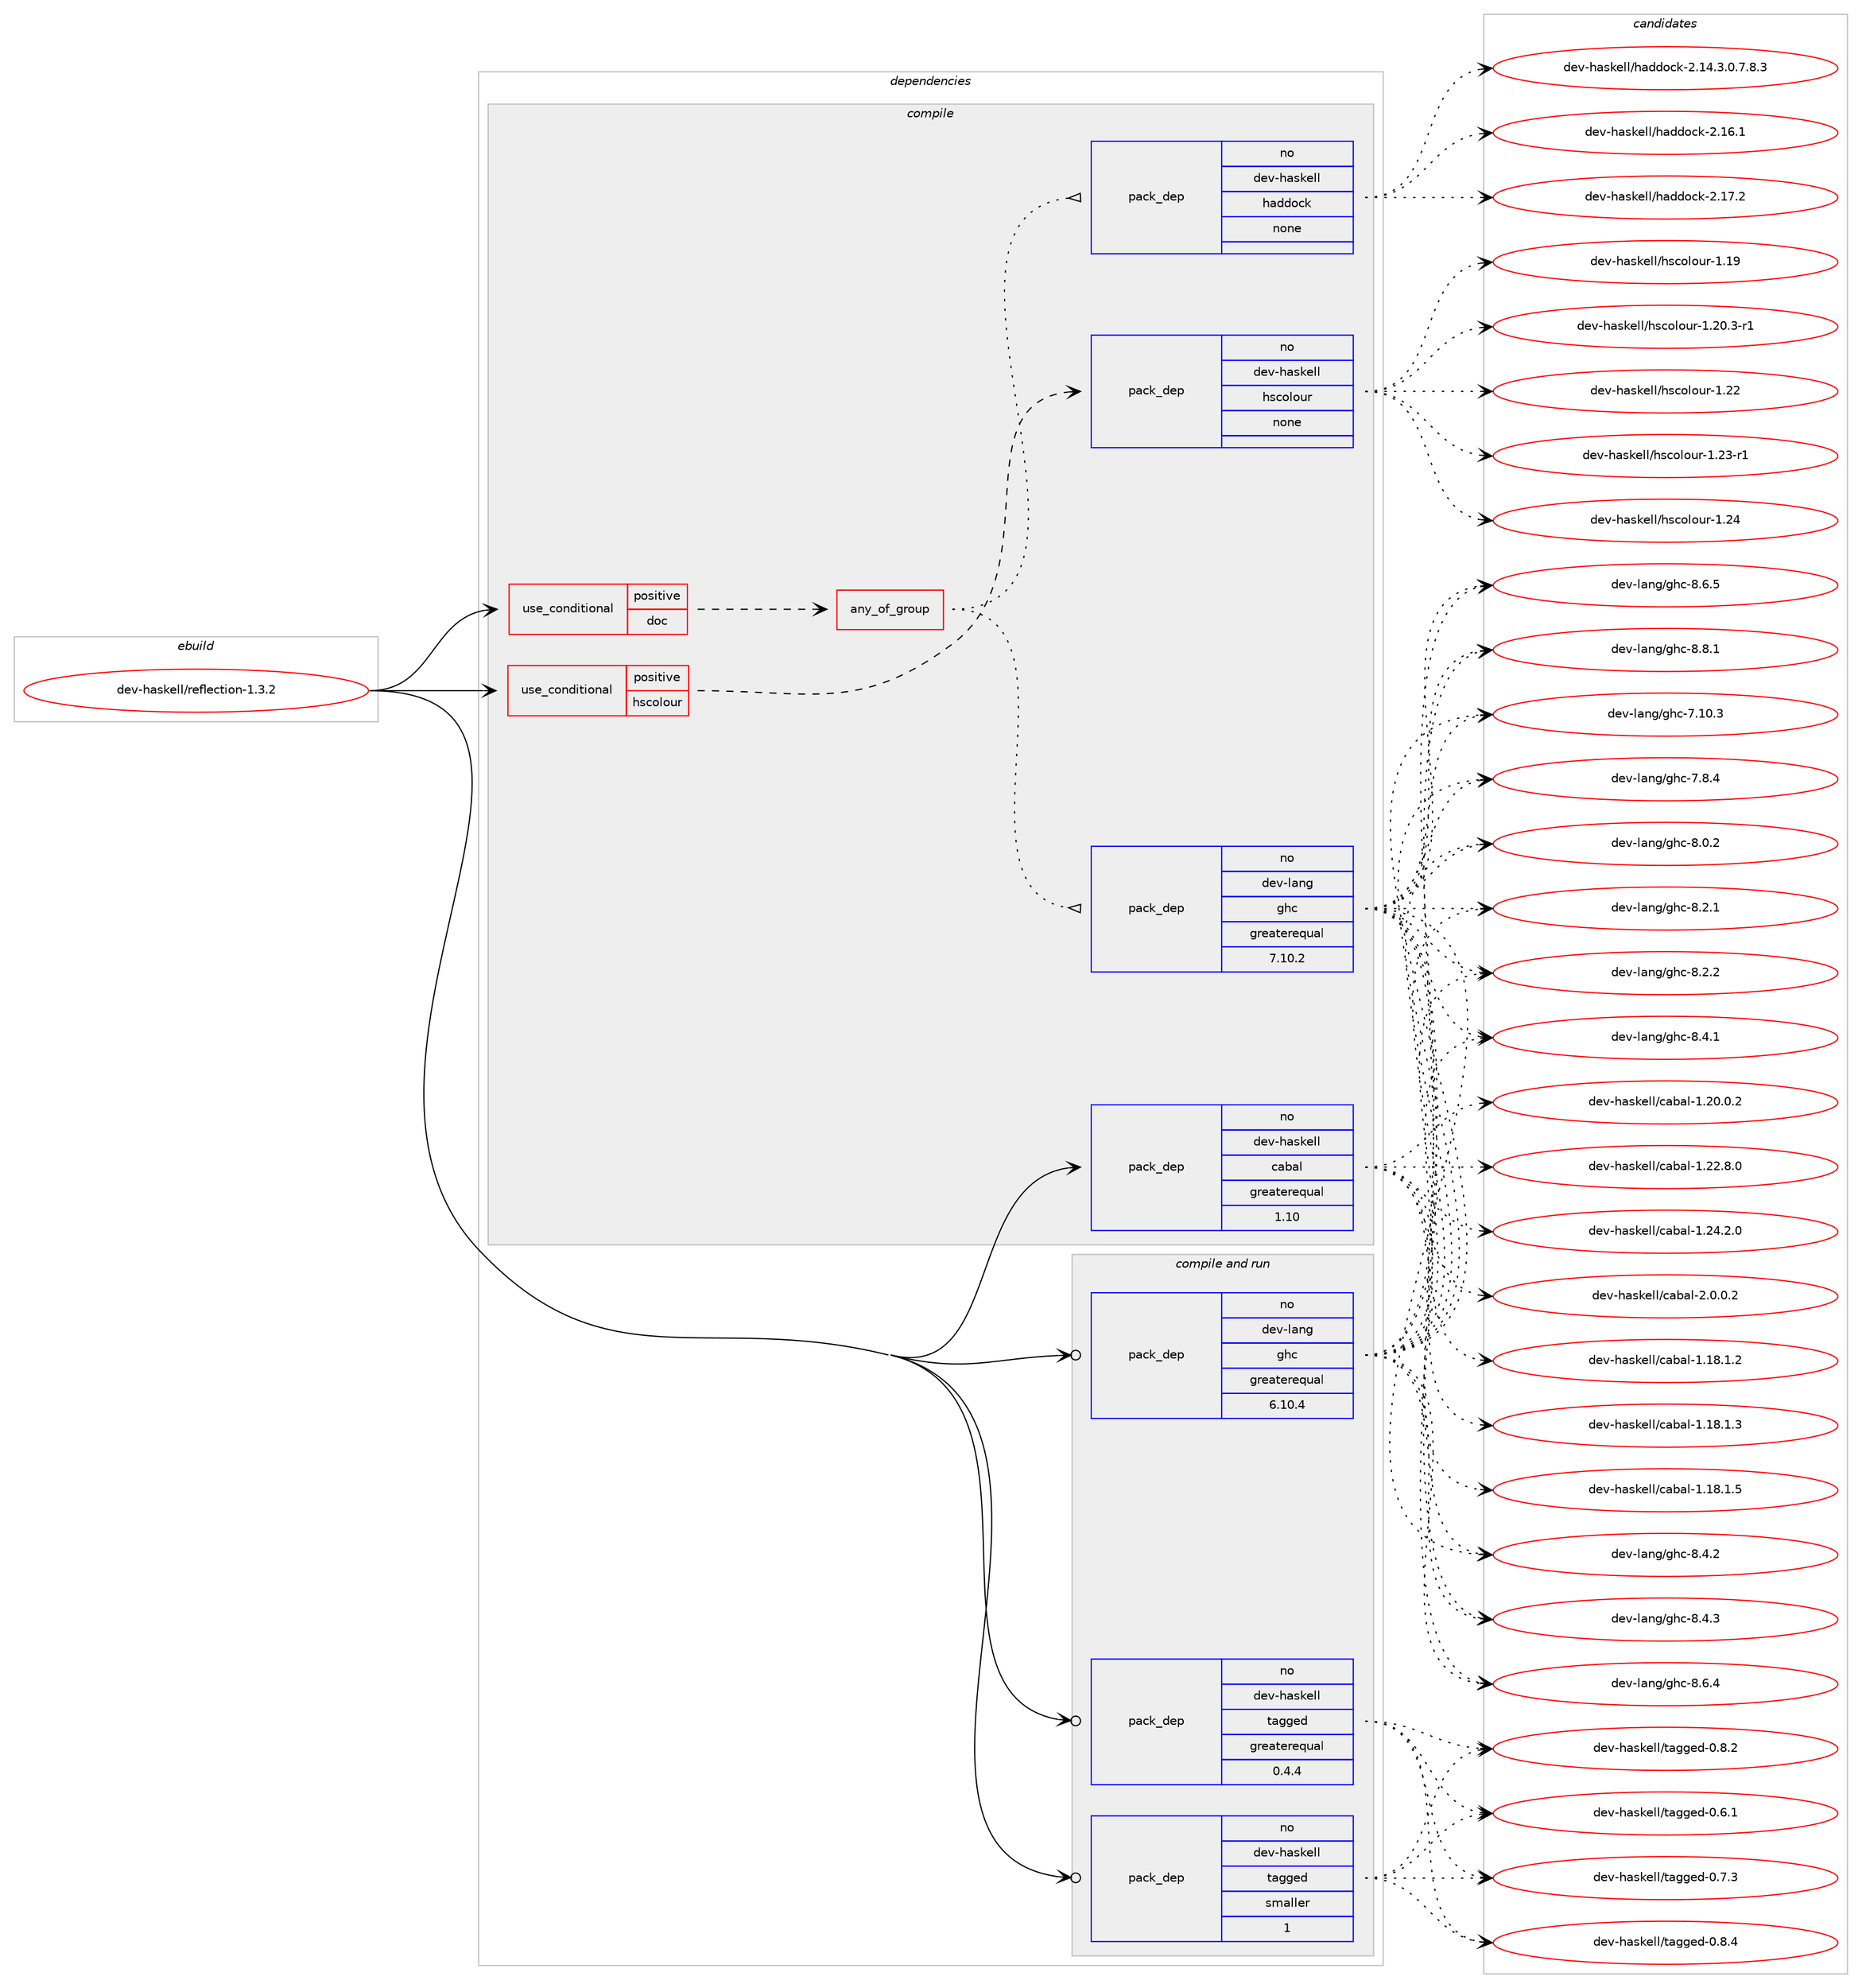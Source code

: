 digraph prolog {

# *************
# Graph options
# *************

newrank=true;
concentrate=true;
compound=true;
graph [rankdir=LR,fontname=Helvetica,fontsize=10,ranksep=1.5];#, ranksep=2.5, nodesep=0.2];
edge  [arrowhead=vee];
node  [fontname=Helvetica,fontsize=10];

# **********
# The ebuild
# **********

subgraph cluster_leftcol {
color=gray;
rank=same;
label=<<i>ebuild</i>>;
id [label="dev-haskell/reflection-1.3.2", color=red, width=4, href="../dev-haskell/reflection-1.3.2.svg"];
}

# ****************
# The dependencies
# ****************

subgraph cluster_midcol {
color=gray;
label=<<i>dependencies</i>>;
subgraph cluster_compile {
fillcolor="#eeeeee";
style=filled;
label=<<i>compile</i>>;
subgraph cond127325 {
dependency542475 [label=<<TABLE BORDER="0" CELLBORDER="1" CELLSPACING="0" CELLPADDING="4"><TR><TD ROWSPAN="3" CELLPADDING="10">use_conditional</TD></TR><TR><TD>positive</TD></TR><TR><TD>doc</TD></TR></TABLE>>, shape=none, color=red];
subgraph any10393 {
dependency542476 [label=<<TABLE BORDER="0" CELLBORDER="1" CELLSPACING="0" CELLPADDING="4"><TR><TD CELLPADDING="10">any_of_group</TD></TR></TABLE>>, shape=none, color=red];subgraph pack404400 {
dependency542477 [label=<<TABLE BORDER="0" CELLBORDER="1" CELLSPACING="0" CELLPADDING="4" WIDTH="220"><TR><TD ROWSPAN="6" CELLPADDING="30">pack_dep</TD></TR><TR><TD WIDTH="110">no</TD></TR><TR><TD>dev-haskell</TD></TR><TR><TD>haddock</TD></TR><TR><TD>none</TD></TR><TR><TD></TD></TR></TABLE>>, shape=none, color=blue];
}
dependency542476:e -> dependency542477:w [weight=20,style="dotted",arrowhead="oinv"];
subgraph pack404401 {
dependency542478 [label=<<TABLE BORDER="0" CELLBORDER="1" CELLSPACING="0" CELLPADDING="4" WIDTH="220"><TR><TD ROWSPAN="6" CELLPADDING="30">pack_dep</TD></TR><TR><TD WIDTH="110">no</TD></TR><TR><TD>dev-lang</TD></TR><TR><TD>ghc</TD></TR><TR><TD>greaterequal</TD></TR><TR><TD>7.10.2</TD></TR></TABLE>>, shape=none, color=blue];
}
dependency542476:e -> dependency542478:w [weight=20,style="dotted",arrowhead="oinv"];
}
dependency542475:e -> dependency542476:w [weight=20,style="dashed",arrowhead="vee"];
}
id:e -> dependency542475:w [weight=20,style="solid",arrowhead="vee"];
subgraph cond127326 {
dependency542479 [label=<<TABLE BORDER="0" CELLBORDER="1" CELLSPACING="0" CELLPADDING="4"><TR><TD ROWSPAN="3" CELLPADDING="10">use_conditional</TD></TR><TR><TD>positive</TD></TR><TR><TD>hscolour</TD></TR></TABLE>>, shape=none, color=red];
subgraph pack404402 {
dependency542480 [label=<<TABLE BORDER="0" CELLBORDER="1" CELLSPACING="0" CELLPADDING="4" WIDTH="220"><TR><TD ROWSPAN="6" CELLPADDING="30">pack_dep</TD></TR><TR><TD WIDTH="110">no</TD></TR><TR><TD>dev-haskell</TD></TR><TR><TD>hscolour</TD></TR><TR><TD>none</TD></TR><TR><TD></TD></TR></TABLE>>, shape=none, color=blue];
}
dependency542479:e -> dependency542480:w [weight=20,style="dashed",arrowhead="vee"];
}
id:e -> dependency542479:w [weight=20,style="solid",arrowhead="vee"];
subgraph pack404403 {
dependency542481 [label=<<TABLE BORDER="0" CELLBORDER="1" CELLSPACING="0" CELLPADDING="4" WIDTH="220"><TR><TD ROWSPAN="6" CELLPADDING="30">pack_dep</TD></TR><TR><TD WIDTH="110">no</TD></TR><TR><TD>dev-haskell</TD></TR><TR><TD>cabal</TD></TR><TR><TD>greaterequal</TD></TR><TR><TD>1.10</TD></TR></TABLE>>, shape=none, color=blue];
}
id:e -> dependency542481:w [weight=20,style="solid",arrowhead="vee"];
}
subgraph cluster_compileandrun {
fillcolor="#eeeeee";
style=filled;
label=<<i>compile and run</i>>;
subgraph pack404404 {
dependency542482 [label=<<TABLE BORDER="0" CELLBORDER="1" CELLSPACING="0" CELLPADDING="4" WIDTH="220"><TR><TD ROWSPAN="6" CELLPADDING="30">pack_dep</TD></TR><TR><TD WIDTH="110">no</TD></TR><TR><TD>dev-haskell</TD></TR><TR><TD>tagged</TD></TR><TR><TD>greaterequal</TD></TR><TR><TD>0.4.4</TD></TR></TABLE>>, shape=none, color=blue];
}
id:e -> dependency542482:w [weight=20,style="solid",arrowhead="odotvee"];
subgraph pack404405 {
dependency542483 [label=<<TABLE BORDER="0" CELLBORDER="1" CELLSPACING="0" CELLPADDING="4" WIDTH="220"><TR><TD ROWSPAN="6" CELLPADDING="30">pack_dep</TD></TR><TR><TD WIDTH="110">no</TD></TR><TR><TD>dev-haskell</TD></TR><TR><TD>tagged</TD></TR><TR><TD>smaller</TD></TR><TR><TD>1</TD></TR></TABLE>>, shape=none, color=blue];
}
id:e -> dependency542483:w [weight=20,style="solid",arrowhead="odotvee"];
subgraph pack404406 {
dependency542484 [label=<<TABLE BORDER="0" CELLBORDER="1" CELLSPACING="0" CELLPADDING="4" WIDTH="220"><TR><TD ROWSPAN="6" CELLPADDING="30">pack_dep</TD></TR><TR><TD WIDTH="110">no</TD></TR><TR><TD>dev-lang</TD></TR><TR><TD>ghc</TD></TR><TR><TD>greaterequal</TD></TR><TR><TD>6.10.4</TD></TR></TABLE>>, shape=none, color=blue];
}
id:e -> dependency542484:w [weight=20,style="solid",arrowhead="odotvee"];
}
subgraph cluster_run {
fillcolor="#eeeeee";
style=filled;
label=<<i>run</i>>;
}
}

# **************
# The candidates
# **************

subgraph cluster_choices {
rank=same;
color=gray;
label=<<i>candidates</i>>;

subgraph choice404400 {
color=black;
nodesep=1;
choice1001011184510497115107101108108471049710010011199107455046495246514648465546564651 [label="dev-haskell/haddock-2.14.3.0.7.8.3", color=red, width=4,href="../dev-haskell/haddock-2.14.3.0.7.8.3.svg"];
choice100101118451049711510710110810847104971001001119910745504649544649 [label="dev-haskell/haddock-2.16.1", color=red, width=4,href="../dev-haskell/haddock-2.16.1.svg"];
choice100101118451049711510710110810847104971001001119910745504649554650 [label="dev-haskell/haddock-2.17.2", color=red, width=4,href="../dev-haskell/haddock-2.17.2.svg"];
dependency542477:e -> choice1001011184510497115107101108108471049710010011199107455046495246514648465546564651:w [style=dotted,weight="100"];
dependency542477:e -> choice100101118451049711510710110810847104971001001119910745504649544649:w [style=dotted,weight="100"];
dependency542477:e -> choice100101118451049711510710110810847104971001001119910745504649554650:w [style=dotted,weight="100"];
}
subgraph choice404401 {
color=black;
nodesep=1;
choice1001011184510897110103471031049945554649484651 [label="dev-lang/ghc-7.10.3", color=red, width=4,href="../dev-lang/ghc-7.10.3.svg"];
choice10010111845108971101034710310499455546564652 [label="dev-lang/ghc-7.8.4", color=red, width=4,href="../dev-lang/ghc-7.8.4.svg"];
choice10010111845108971101034710310499455646484650 [label="dev-lang/ghc-8.0.2", color=red, width=4,href="../dev-lang/ghc-8.0.2.svg"];
choice10010111845108971101034710310499455646504649 [label="dev-lang/ghc-8.2.1", color=red, width=4,href="../dev-lang/ghc-8.2.1.svg"];
choice10010111845108971101034710310499455646504650 [label="dev-lang/ghc-8.2.2", color=red, width=4,href="../dev-lang/ghc-8.2.2.svg"];
choice10010111845108971101034710310499455646524649 [label="dev-lang/ghc-8.4.1", color=red, width=4,href="../dev-lang/ghc-8.4.1.svg"];
choice10010111845108971101034710310499455646524650 [label="dev-lang/ghc-8.4.2", color=red, width=4,href="../dev-lang/ghc-8.4.2.svg"];
choice10010111845108971101034710310499455646524651 [label="dev-lang/ghc-8.4.3", color=red, width=4,href="../dev-lang/ghc-8.4.3.svg"];
choice10010111845108971101034710310499455646544652 [label="dev-lang/ghc-8.6.4", color=red, width=4,href="../dev-lang/ghc-8.6.4.svg"];
choice10010111845108971101034710310499455646544653 [label="dev-lang/ghc-8.6.5", color=red, width=4,href="../dev-lang/ghc-8.6.5.svg"];
choice10010111845108971101034710310499455646564649 [label="dev-lang/ghc-8.8.1", color=red, width=4,href="../dev-lang/ghc-8.8.1.svg"];
dependency542478:e -> choice1001011184510897110103471031049945554649484651:w [style=dotted,weight="100"];
dependency542478:e -> choice10010111845108971101034710310499455546564652:w [style=dotted,weight="100"];
dependency542478:e -> choice10010111845108971101034710310499455646484650:w [style=dotted,weight="100"];
dependency542478:e -> choice10010111845108971101034710310499455646504649:w [style=dotted,weight="100"];
dependency542478:e -> choice10010111845108971101034710310499455646504650:w [style=dotted,weight="100"];
dependency542478:e -> choice10010111845108971101034710310499455646524649:w [style=dotted,weight="100"];
dependency542478:e -> choice10010111845108971101034710310499455646524650:w [style=dotted,weight="100"];
dependency542478:e -> choice10010111845108971101034710310499455646524651:w [style=dotted,weight="100"];
dependency542478:e -> choice10010111845108971101034710310499455646544652:w [style=dotted,weight="100"];
dependency542478:e -> choice10010111845108971101034710310499455646544653:w [style=dotted,weight="100"];
dependency542478:e -> choice10010111845108971101034710310499455646564649:w [style=dotted,weight="100"];
}
subgraph choice404402 {
color=black;
nodesep=1;
choice100101118451049711510710110810847104115991111081111171144549464957 [label="dev-haskell/hscolour-1.19", color=red, width=4,href="../dev-haskell/hscolour-1.19.svg"];
choice10010111845104971151071011081084710411599111108111117114454946504846514511449 [label="dev-haskell/hscolour-1.20.3-r1", color=red, width=4,href="../dev-haskell/hscolour-1.20.3-r1.svg"];
choice100101118451049711510710110810847104115991111081111171144549465050 [label="dev-haskell/hscolour-1.22", color=red, width=4,href="../dev-haskell/hscolour-1.22.svg"];
choice1001011184510497115107101108108471041159911110811111711445494650514511449 [label="dev-haskell/hscolour-1.23-r1", color=red, width=4,href="../dev-haskell/hscolour-1.23-r1.svg"];
choice100101118451049711510710110810847104115991111081111171144549465052 [label="dev-haskell/hscolour-1.24", color=red, width=4,href="../dev-haskell/hscolour-1.24.svg"];
dependency542480:e -> choice100101118451049711510710110810847104115991111081111171144549464957:w [style=dotted,weight="100"];
dependency542480:e -> choice10010111845104971151071011081084710411599111108111117114454946504846514511449:w [style=dotted,weight="100"];
dependency542480:e -> choice100101118451049711510710110810847104115991111081111171144549465050:w [style=dotted,weight="100"];
dependency542480:e -> choice1001011184510497115107101108108471041159911110811111711445494650514511449:w [style=dotted,weight="100"];
dependency542480:e -> choice100101118451049711510710110810847104115991111081111171144549465052:w [style=dotted,weight="100"];
}
subgraph choice404403 {
color=black;
nodesep=1;
choice10010111845104971151071011081084799979897108454946495646494650 [label="dev-haskell/cabal-1.18.1.2", color=red, width=4,href="../dev-haskell/cabal-1.18.1.2.svg"];
choice10010111845104971151071011081084799979897108454946495646494651 [label="dev-haskell/cabal-1.18.1.3", color=red, width=4,href="../dev-haskell/cabal-1.18.1.3.svg"];
choice10010111845104971151071011081084799979897108454946495646494653 [label="dev-haskell/cabal-1.18.1.5", color=red, width=4,href="../dev-haskell/cabal-1.18.1.5.svg"];
choice10010111845104971151071011081084799979897108454946504846484650 [label="dev-haskell/cabal-1.20.0.2", color=red, width=4,href="../dev-haskell/cabal-1.20.0.2.svg"];
choice10010111845104971151071011081084799979897108454946505046564648 [label="dev-haskell/cabal-1.22.8.0", color=red, width=4,href="../dev-haskell/cabal-1.22.8.0.svg"];
choice10010111845104971151071011081084799979897108454946505246504648 [label="dev-haskell/cabal-1.24.2.0", color=red, width=4,href="../dev-haskell/cabal-1.24.2.0.svg"];
choice100101118451049711510710110810847999798971084550464846484650 [label="dev-haskell/cabal-2.0.0.2", color=red, width=4,href="../dev-haskell/cabal-2.0.0.2.svg"];
dependency542481:e -> choice10010111845104971151071011081084799979897108454946495646494650:w [style=dotted,weight="100"];
dependency542481:e -> choice10010111845104971151071011081084799979897108454946495646494651:w [style=dotted,weight="100"];
dependency542481:e -> choice10010111845104971151071011081084799979897108454946495646494653:w [style=dotted,weight="100"];
dependency542481:e -> choice10010111845104971151071011081084799979897108454946504846484650:w [style=dotted,weight="100"];
dependency542481:e -> choice10010111845104971151071011081084799979897108454946505046564648:w [style=dotted,weight="100"];
dependency542481:e -> choice10010111845104971151071011081084799979897108454946505246504648:w [style=dotted,weight="100"];
dependency542481:e -> choice100101118451049711510710110810847999798971084550464846484650:w [style=dotted,weight="100"];
}
subgraph choice404404 {
color=black;
nodesep=1;
choice10010111845104971151071011081084711697103103101100454846544649 [label="dev-haskell/tagged-0.6.1", color=red, width=4,href="../dev-haskell/tagged-0.6.1.svg"];
choice10010111845104971151071011081084711697103103101100454846554651 [label="dev-haskell/tagged-0.7.3", color=red, width=4,href="../dev-haskell/tagged-0.7.3.svg"];
choice10010111845104971151071011081084711697103103101100454846564650 [label="dev-haskell/tagged-0.8.2", color=red, width=4,href="../dev-haskell/tagged-0.8.2.svg"];
choice10010111845104971151071011081084711697103103101100454846564652 [label="dev-haskell/tagged-0.8.4", color=red, width=4,href="../dev-haskell/tagged-0.8.4.svg"];
dependency542482:e -> choice10010111845104971151071011081084711697103103101100454846544649:w [style=dotted,weight="100"];
dependency542482:e -> choice10010111845104971151071011081084711697103103101100454846554651:w [style=dotted,weight="100"];
dependency542482:e -> choice10010111845104971151071011081084711697103103101100454846564650:w [style=dotted,weight="100"];
dependency542482:e -> choice10010111845104971151071011081084711697103103101100454846564652:w [style=dotted,weight="100"];
}
subgraph choice404405 {
color=black;
nodesep=1;
choice10010111845104971151071011081084711697103103101100454846544649 [label="dev-haskell/tagged-0.6.1", color=red, width=4,href="../dev-haskell/tagged-0.6.1.svg"];
choice10010111845104971151071011081084711697103103101100454846554651 [label="dev-haskell/tagged-0.7.3", color=red, width=4,href="../dev-haskell/tagged-0.7.3.svg"];
choice10010111845104971151071011081084711697103103101100454846564650 [label="dev-haskell/tagged-0.8.2", color=red, width=4,href="../dev-haskell/tagged-0.8.2.svg"];
choice10010111845104971151071011081084711697103103101100454846564652 [label="dev-haskell/tagged-0.8.4", color=red, width=4,href="../dev-haskell/tagged-0.8.4.svg"];
dependency542483:e -> choice10010111845104971151071011081084711697103103101100454846544649:w [style=dotted,weight="100"];
dependency542483:e -> choice10010111845104971151071011081084711697103103101100454846554651:w [style=dotted,weight="100"];
dependency542483:e -> choice10010111845104971151071011081084711697103103101100454846564650:w [style=dotted,weight="100"];
dependency542483:e -> choice10010111845104971151071011081084711697103103101100454846564652:w [style=dotted,weight="100"];
}
subgraph choice404406 {
color=black;
nodesep=1;
choice1001011184510897110103471031049945554649484651 [label="dev-lang/ghc-7.10.3", color=red, width=4,href="../dev-lang/ghc-7.10.3.svg"];
choice10010111845108971101034710310499455546564652 [label="dev-lang/ghc-7.8.4", color=red, width=4,href="../dev-lang/ghc-7.8.4.svg"];
choice10010111845108971101034710310499455646484650 [label="dev-lang/ghc-8.0.2", color=red, width=4,href="../dev-lang/ghc-8.0.2.svg"];
choice10010111845108971101034710310499455646504649 [label="dev-lang/ghc-8.2.1", color=red, width=4,href="../dev-lang/ghc-8.2.1.svg"];
choice10010111845108971101034710310499455646504650 [label="dev-lang/ghc-8.2.2", color=red, width=4,href="../dev-lang/ghc-8.2.2.svg"];
choice10010111845108971101034710310499455646524649 [label="dev-lang/ghc-8.4.1", color=red, width=4,href="../dev-lang/ghc-8.4.1.svg"];
choice10010111845108971101034710310499455646524650 [label="dev-lang/ghc-8.4.2", color=red, width=4,href="../dev-lang/ghc-8.4.2.svg"];
choice10010111845108971101034710310499455646524651 [label="dev-lang/ghc-8.4.3", color=red, width=4,href="../dev-lang/ghc-8.4.3.svg"];
choice10010111845108971101034710310499455646544652 [label="dev-lang/ghc-8.6.4", color=red, width=4,href="../dev-lang/ghc-8.6.4.svg"];
choice10010111845108971101034710310499455646544653 [label="dev-lang/ghc-8.6.5", color=red, width=4,href="../dev-lang/ghc-8.6.5.svg"];
choice10010111845108971101034710310499455646564649 [label="dev-lang/ghc-8.8.1", color=red, width=4,href="../dev-lang/ghc-8.8.1.svg"];
dependency542484:e -> choice1001011184510897110103471031049945554649484651:w [style=dotted,weight="100"];
dependency542484:e -> choice10010111845108971101034710310499455546564652:w [style=dotted,weight="100"];
dependency542484:e -> choice10010111845108971101034710310499455646484650:w [style=dotted,weight="100"];
dependency542484:e -> choice10010111845108971101034710310499455646504649:w [style=dotted,weight="100"];
dependency542484:e -> choice10010111845108971101034710310499455646504650:w [style=dotted,weight="100"];
dependency542484:e -> choice10010111845108971101034710310499455646524649:w [style=dotted,weight="100"];
dependency542484:e -> choice10010111845108971101034710310499455646524650:w [style=dotted,weight="100"];
dependency542484:e -> choice10010111845108971101034710310499455646524651:w [style=dotted,weight="100"];
dependency542484:e -> choice10010111845108971101034710310499455646544652:w [style=dotted,weight="100"];
dependency542484:e -> choice10010111845108971101034710310499455646544653:w [style=dotted,weight="100"];
dependency542484:e -> choice10010111845108971101034710310499455646564649:w [style=dotted,weight="100"];
}
}

}
